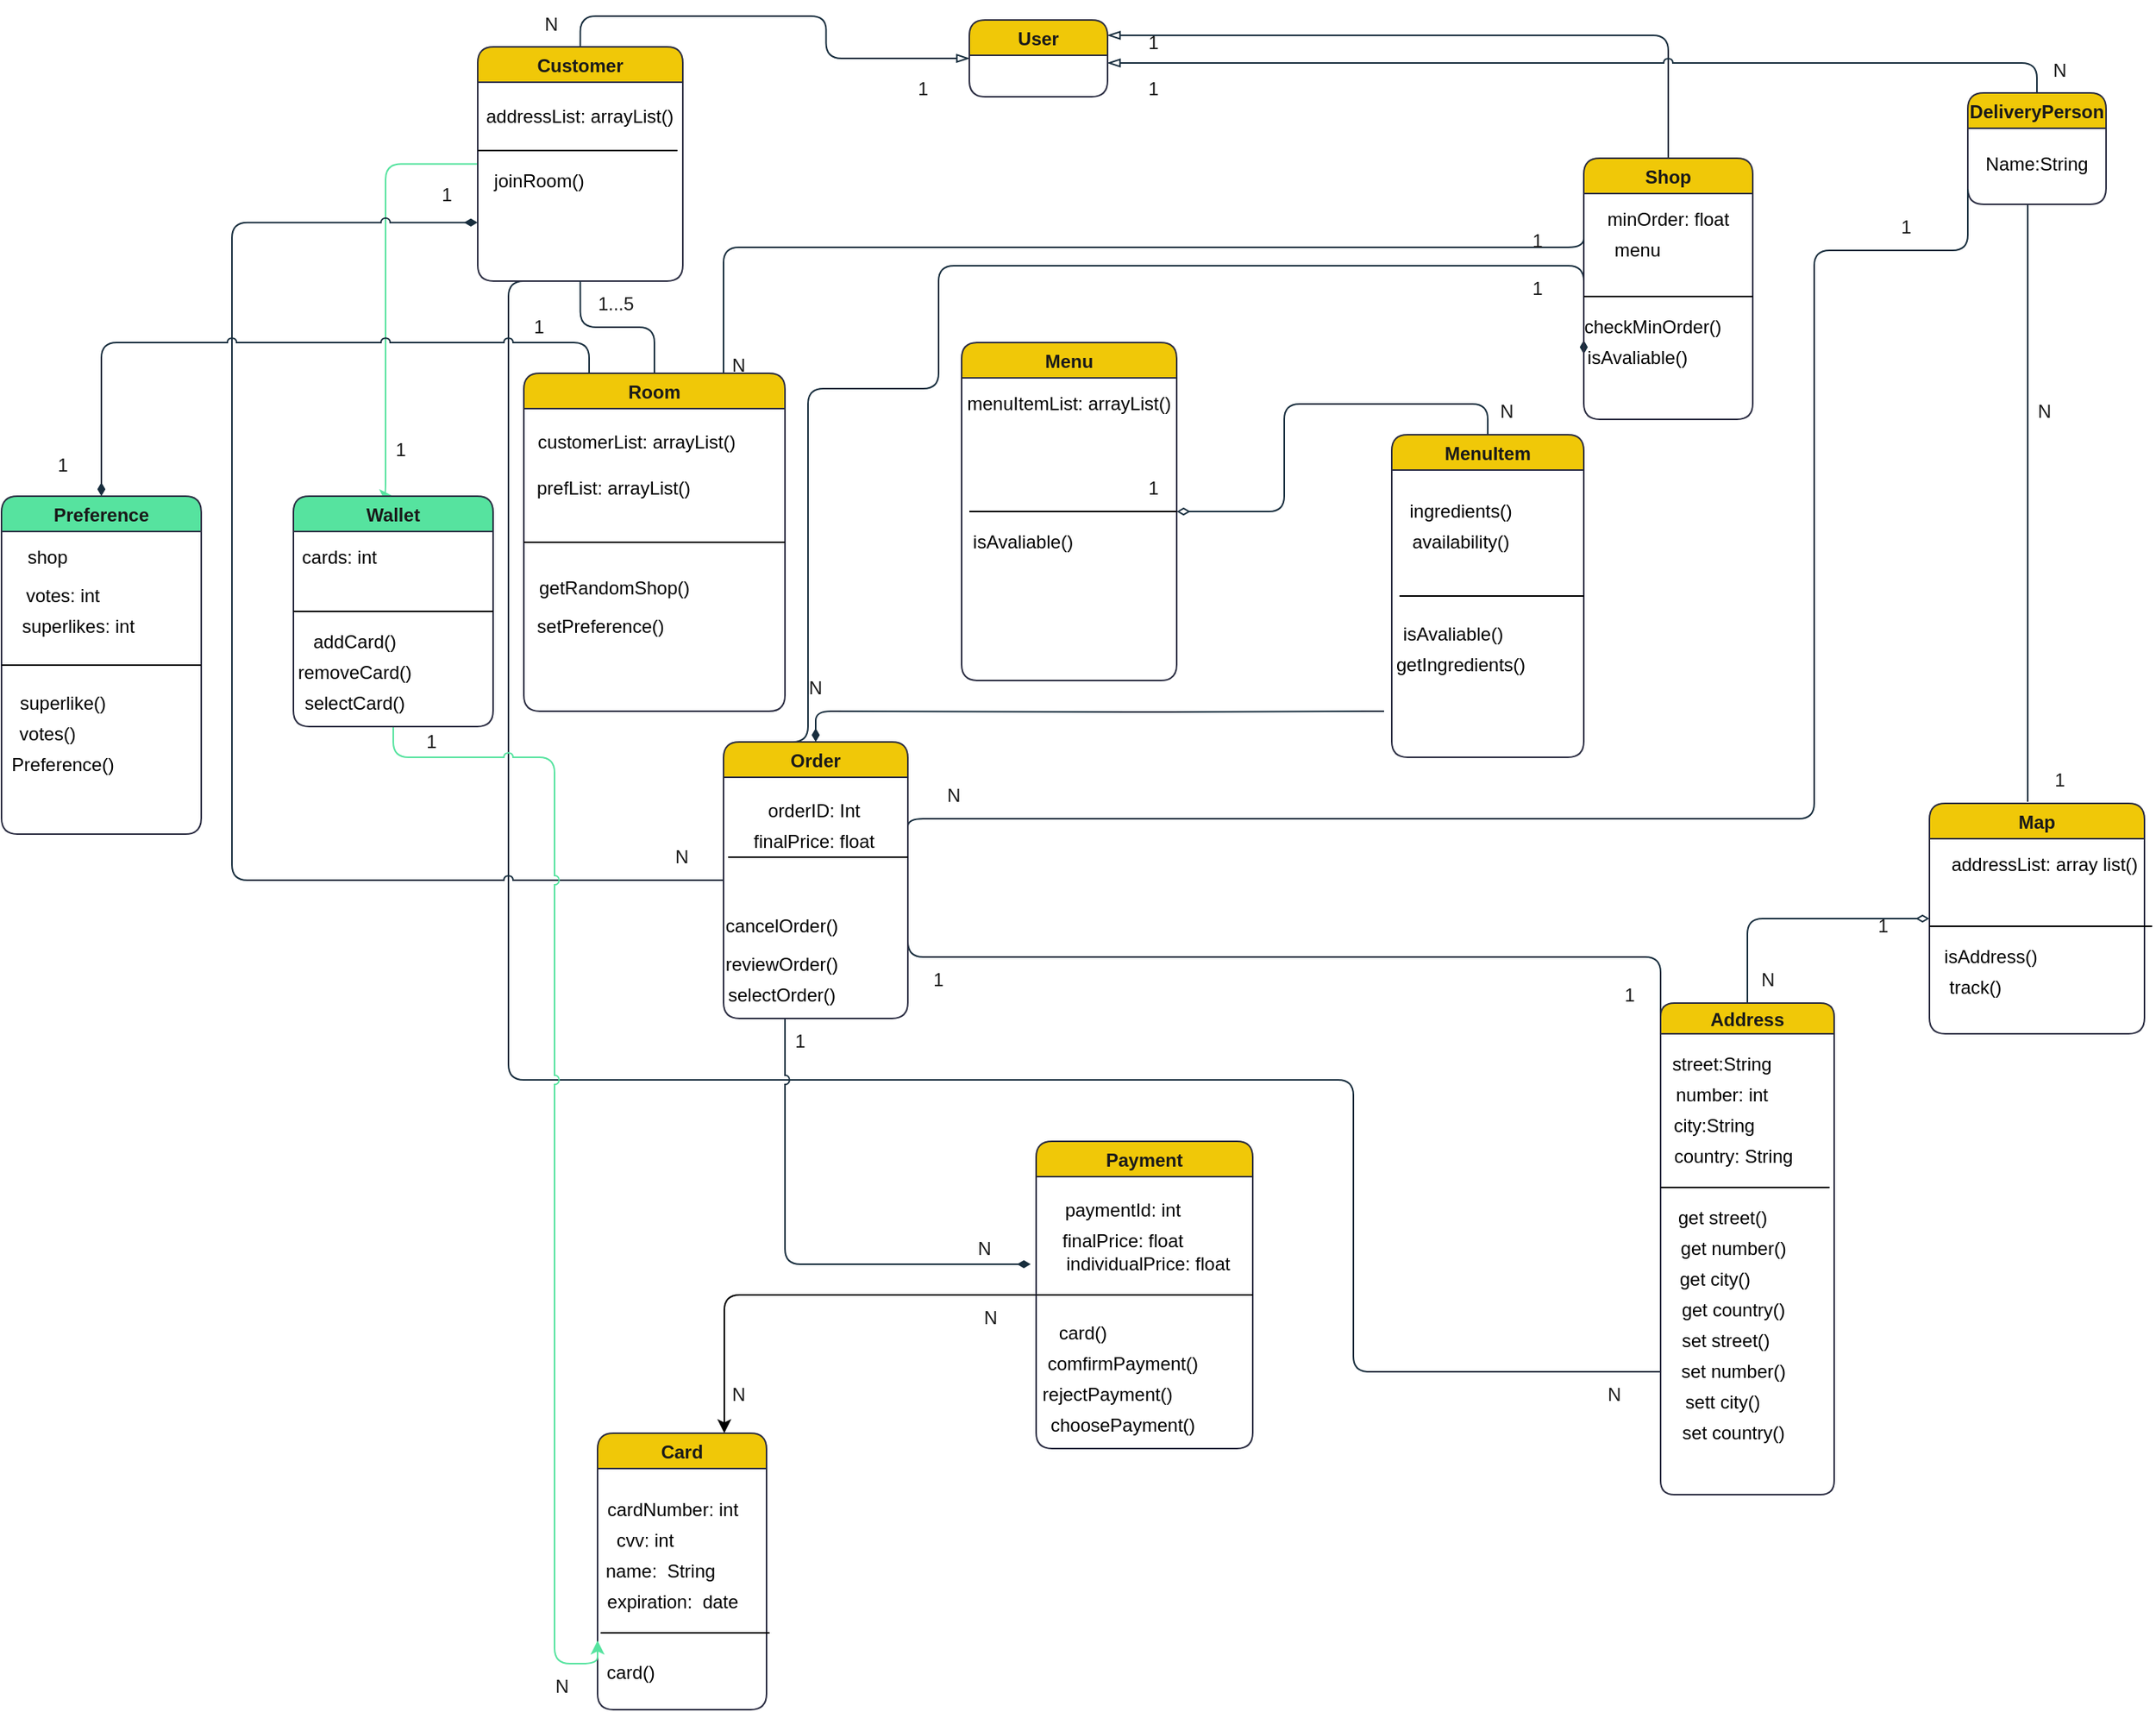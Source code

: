 <mxfile version="19.0.3" type="device"><diagram id="C5RBs43oDa-KdzZeNtuy" name="Page-1"><mxGraphModel dx="1191" dy="1380" grid="1" gridSize="10" guides="1" tooltips="1" connect="1" arrows="1" fold="1" page="1" pageScale="1" pageWidth="827" pageHeight="1169" background="#FFFFFF" math="0" shadow="0"><root><mxCell id="WIyWlLk6GJQsqaUBKTNV-0"/><mxCell id="WIyWlLk6GJQsqaUBKTNV-1" parent="WIyWlLk6GJQsqaUBKTNV-0"/><mxCell id="latmgmY7Nr6nbQ9gTKRY-16" style="edgeStyle=orthogonalEdgeStyle;orthogonalLoop=1;jettySize=auto;html=1;entryX=0.5;entryY=0;entryDx=0;entryDy=0;endArrow=none;endFill=0;startArrow=blockThin;startFill=0;rounded=1;labelBackgroundColor=#EEEEEE;strokeColor=#182E3E;fontColor=#1A1A1A;" parent="WIyWlLk6GJQsqaUBKTNV-1" source="latmgmY7Nr6nbQ9gTKRY-2" target="latmgmY7Nr6nbQ9gTKRY-3" edge="1"><mxGeometry relative="1" as="geometry"/></mxCell><mxCell id="latmgmY7Nr6nbQ9gTKRY-17" style="edgeStyle=orthogonalEdgeStyle;orthogonalLoop=1;jettySize=auto;html=1;entryX=0.5;entryY=0;entryDx=0;entryDy=0;endArrow=none;endFill=0;startArrow=blockThin;startFill=0;rounded=1;labelBackgroundColor=#EEEEEE;strokeColor=#182E3E;fontColor=#1A1A1A;" parent="WIyWlLk6GJQsqaUBKTNV-1" source="latmgmY7Nr6nbQ9gTKRY-2" target="latmgmY7Nr6nbQ9gTKRY-4" edge="1"><mxGeometry relative="1" as="geometry"><Array as="points"><mxPoint x="845" y="20"/></Array></mxGeometry></mxCell><mxCell id="latmgmY7Nr6nbQ9gTKRY-18" style="edgeStyle=orthogonalEdgeStyle;orthogonalLoop=1;jettySize=auto;html=1;entryX=0.5;entryY=0;entryDx=0;entryDy=0;startArrow=blockThin;startFill=0;endArrow=none;endFill=0;rounded=1;labelBackgroundColor=#EEEEEE;strokeColor=#182E3E;fontColor=#1A1A1A;jumpStyle=arc;" parent="WIyWlLk6GJQsqaUBKTNV-1" source="latmgmY7Nr6nbQ9gTKRY-2" target="latmgmY7Nr6nbQ9gTKRY-5" edge="1"><mxGeometry relative="1" as="geometry"><Array as="points"><mxPoint x="1085" y="38"/></Array></mxGeometry></mxCell><mxCell id="latmgmY7Nr6nbQ9gTKRY-2" value="User" style="swimlane;rounded=1;fillColor=#F0C808;strokeColor=#2B2D42;fontColor=#1A1A1A;" parent="WIyWlLk6GJQsqaUBKTNV-1" vertex="1"><mxGeometry x="390" y="10" width="90" height="50" as="geometry"/></mxCell><mxCell id="latmgmY7Nr6nbQ9gTKRY-45" style="edgeStyle=orthogonalEdgeStyle;orthogonalLoop=1;jettySize=auto;html=1;entryX=0;entryY=0.75;entryDx=0;entryDy=0;startArrow=none;startFill=0;endArrow=none;endFill=0;elbow=vertical;rounded=1;labelBackgroundColor=#EEEEEE;strokeColor=#182E3E;fontColor=#1A1A1A;" parent="WIyWlLk6GJQsqaUBKTNV-1" target="latmgmY7Nr6nbQ9gTKRY-13" edge="1"><mxGeometry relative="1" as="geometry"><Array as="points"><mxPoint x="90" y="180"/><mxPoint x="90" y="700"/><mxPoint x="640" y="700"/><mxPoint x="640" y="890"/></Array><mxPoint x="110" y="180" as="sourcePoint"/></mxGeometry></mxCell><mxCell id="Bmheo_NzVIlXGP0HRXlo-3" style="edgeStyle=orthogonalEdgeStyle;rounded=1;orthogonalLoop=1;jettySize=auto;html=1;entryX=0.5;entryY=0;entryDx=0;entryDy=0;strokeColor=#56E39F;jumpStyle=arc;" parent="WIyWlLk6GJQsqaUBKTNV-1" source="latmgmY7Nr6nbQ9gTKRY-3" target="Bmheo_NzVIlXGP0HRXlo-2" edge="1"><mxGeometry relative="1" as="geometry"><Array as="points"><mxPoint x="10" y="104"/><mxPoint x="10" y="320"/></Array></mxGeometry></mxCell><mxCell id="latmgmY7Nr6nbQ9gTKRY-3" value="Customer" style="swimlane;startSize=23;rounded=1;fillColor=#F0C808;strokeColor=#2B2D42;fontColor=#1A1A1A;" parent="WIyWlLk6GJQsqaUBKTNV-1" vertex="1"><mxGeometry x="70" y="27.5" width="133.5" height="152.5" as="geometry"/></mxCell><mxCell id="lpXa4CEymnsqOHcfvNIc-89" value="addressList: arrayList()" style="text;html=1;strokeColor=none;fillColor=none;align=center;verticalAlign=middle;whiteSpace=wrap;rounded=0;" parent="latmgmY7Nr6nbQ9gTKRY-3" vertex="1"><mxGeometry x="-11.75" y="30" width="157" height="30" as="geometry"/></mxCell><mxCell id="lpXa4CEymnsqOHcfvNIc-90" value="" style="endArrow=none;html=1;rounded=0;" parent="latmgmY7Nr6nbQ9gTKRY-3" edge="1"><mxGeometry width="50" height="50" relative="1" as="geometry"><mxPoint y="67.5" as="sourcePoint"/><mxPoint x="130" y="67.5" as="targetPoint"/></mxGeometry></mxCell><mxCell id="lpXa4CEymnsqOHcfvNIc-91" value="joinRoom()" style="text;html=1;strokeColor=none;fillColor=none;align=center;verticalAlign=middle;whiteSpace=wrap;rounded=0;" parent="latmgmY7Nr6nbQ9gTKRY-3" vertex="1"><mxGeometry x="10" y="72.5" width="60" height="30" as="geometry"/></mxCell><mxCell id="latmgmY7Nr6nbQ9gTKRY-41" style="edgeStyle=orthogonalEdgeStyle;orthogonalLoop=1;jettySize=auto;html=1;exitX=0;exitY=0.75;exitDx=0;exitDy=0;entryX=0.25;entryY=0;entryDx=0;entryDy=0;startArrow=diamondThin;startFill=1;endArrow=none;endFill=0;elbow=vertical;rounded=1;labelBackgroundColor=#EEEEEE;strokeColor=#182E3E;fontColor=#1A1A1A;" parent="WIyWlLk6GJQsqaUBKTNV-1" source="latmgmY7Nr6nbQ9gTKRY-4" target="latmgmY7Nr6nbQ9gTKRY-7" edge="1"><mxGeometry relative="1" as="geometry"><Array as="points"><mxPoint x="370" y="170"/><mxPoint x="370" y="250"/><mxPoint x="285" y="250"/></Array></mxGeometry></mxCell><mxCell id="latmgmY7Nr6nbQ9gTKRY-4" value="Shop" style="swimlane;rounded=1;fillColor=#F0C808;strokeColor=#2B2D42;fontColor=#1A1A1A;" parent="WIyWlLk6GJQsqaUBKTNV-1" vertex="1"><mxGeometry x="790" y="100" width="110" height="170" as="geometry"/></mxCell><mxCell id="lpXa4CEymnsqOHcfvNIc-57" value="minOrder: float" style="text;html=1;strokeColor=none;fillColor=none;align=center;verticalAlign=middle;whiteSpace=wrap;rounded=0;" parent="latmgmY7Nr6nbQ9gTKRY-4" vertex="1"><mxGeometry x="10" y="30" width="90" height="20" as="geometry"/></mxCell><mxCell id="lpXa4CEymnsqOHcfvNIc-58" value="menu" style="text;html=1;strokeColor=none;fillColor=none;align=center;verticalAlign=middle;whiteSpace=wrap;rounded=0;" parent="latmgmY7Nr6nbQ9gTKRY-4" vertex="1"><mxGeometry x="-10" y="50" width="90" height="20" as="geometry"/></mxCell><mxCell id="lpXa4CEymnsqOHcfvNIc-61" value="checkMinOrder()" style="text;html=1;strokeColor=none;fillColor=none;align=center;verticalAlign=middle;whiteSpace=wrap;rounded=0;" parent="latmgmY7Nr6nbQ9gTKRY-4" vertex="1"><mxGeometry y="100" width="90" height="20" as="geometry"/></mxCell><mxCell id="lpXa4CEymnsqOHcfvNIc-62" value="isAvaliable()" style="text;html=1;strokeColor=none;fillColor=none;align=center;verticalAlign=middle;whiteSpace=wrap;rounded=0;" parent="latmgmY7Nr6nbQ9gTKRY-4" vertex="1"><mxGeometry x="-10" y="120" width="90" height="20" as="geometry"/></mxCell><mxCell id="latmgmY7Nr6nbQ9gTKRY-49" style="edgeStyle=orthogonalEdgeStyle;orthogonalLoop=1;jettySize=auto;html=1;entryX=0.15;entryY=0.967;entryDx=0;entryDy=0;startArrow=none;startFill=0;endArrow=none;endFill=0;elbow=vertical;rounded=0;labelBackgroundColor=#EEEEEE;strokeColor=#182E3E;fontColor=#1A1A1A;entryPerimeter=0;" parent="WIyWlLk6GJQsqaUBKTNV-1" target="lpXa4CEymnsqOHcfvNIc-49" edge="1"><mxGeometry relative="1" as="geometry"><Array as="points"><mxPoint x="1079" y="250"/></Array><mxPoint x="1079" y="130" as="sourcePoint"/></mxGeometry></mxCell><mxCell id="latmgmY7Nr6nbQ9gTKRY-5" value="DeliveryPerson" style="swimlane;startSize=23;rounded=1;fillColor=#F0C808;strokeColor=#2B2D42;fontColor=#1A1A1A;" parent="WIyWlLk6GJQsqaUBKTNV-1" vertex="1"><mxGeometry x="1040" y="57.5" width="90" height="72.5" as="geometry"/></mxCell><mxCell id="lpXa4CEymnsqOHcfvNIc-111" value="Name:String" style="text;html=1;strokeColor=none;fillColor=none;align=center;verticalAlign=middle;whiteSpace=wrap;rounded=0;" parent="latmgmY7Nr6nbQ9gTKRY-5" vertex="1"><mxGeometry x="15" y="31.5" width="60" height="30" as="geometry"/></mxCell><mxCell id="latmgmY7Nr6nbQ9gTKRY-35" style="edgeStyle=orthogonalEdgeStyle;orthogonalLoop=1;jettySize=auto;html=1;entryX=0.5;entryY=1;entryDx=0;entryDy=0;startArrow=none;startFill=0;endArrow=none;endFill=0;rounded=1;labelBackgroundColor=#EEEEEE;strokeColor=#182E3E;fontColor=#1A1A1A;" parent="WIyWlLk6GJQsqaUBKTNV-1" source="latmgmY7Nr6nbQ9gTKRY-6" target="latmgmY7Nr6nbQ9gTKRY-3" edge="1"><mxGeometry relative="1" as="geometry"/></mxCell><mxCell id="latmgmY7Nr6nbQ9gTKRY-39" style="edgeStyle=orthogonalEdgeStyle;orthogonalLoop=1;jettySize=auto;html=1;entryX=1;entryY=0.25;entryDx=0;entryDy=0;startArrow=none;startFill=0;endArrow=none;endFill=0;rounded=1;labelBackgroundColor=#EEEEEE;strokeColor=#182E3E;fontColor=#1A1A1A;exitX=0.25;exitY=1;exitDx=0;exitDy=0;" parent="WIyWlLk6GJQsqaUBKTNV-1" target="lpXa4CEymnsqOHcfvNIc-31" edge="1"><mxGeometry relative="1" as="geometry"><Array as="points"><mxPoint x="230" y="250"/><mxPoint x="230" y="158"/></Array><mxPoint x="225" y="250" as="sourcePoint"/></mxGeometry></mxCell><mxCell id="latmgmY7Nr6nbQ9gTKRY-6" value="Room" style="swimlane;rounded=1;fillColor=#F0C808;strokeColor=#2B2D42;fontColor=#1A1A1A;" parent="WIyWlLk6GJQsqaUBKTNV-1" vertex="1"><mxGeometry x="100" y="240" width="170" height="220" as="geometry"/></mxCell><mxCell id="lpXa4CEymnsqOHcfvNIc-84" value="customerList: arrayList()" style="text;html=1;strokeColor=none;fillColor=none;align=center;verticalAlign=middle;whiteSpace=wrap;rounded=0;" parent="latmgmY7Nr6nbQ9gTKRY-6" vertex="1"><mxGeometry x="-5" y="30" width="157" height="30" as="geometry"/></mxCell><mxCell id="lpXa4CEymnsqOHcfvNIc-85" value="prefList: arrayList()" style="text;html=1;strokeColor=none;fillColor=none;align=center;verticalAlign=middle;whiteSpace=wrap;rounded=0;" parent="latmgmY7Nr6nbQ9gTKRY-6" vertex="1"><mxGeometry x="-20" y="60" width="157" height="30" as="geometry"/></mxCell><mxCell id="lpXa4CEymnsqOHcfvNIc-87" value="getRandomShop()" style="text;html=1;strokeColor=none;fillColor=none;align=center;verticalAlign=middle;whiteSpace=wrap;rounded=0;" parent="latmgmY7Nr6nbQ9gTKRY-6" vertex="1"><mxGeometry x="28.5" y="125" width="60" height="30" as="geometry"/></mxCell><mxCell id="lpXa4CEymnsqOHcfvNIc-88" value="setPreference()" style="text;html=1;strokeColor=none;fillColor=none;align=center;verticalAlign=middle;whiteSpace=wrap;rounded=0;" parent="latmgmY7Nr6nbQ9gTKRY-6" vertex="1"><mxGeometry x="20" y="150" width="60" height="30" as="geometry"/></mxCell><mxCell id="latmgmY7Nr6nbQ9gTKRY-31" style="edgeStyle=orthogonalEdgeStyle;orthogonalLoop=1;jettySize=auto;html=1;startArrow=none;startFill=0;endArrow=diamondThin;endFill=1;rounded=1;labelBackgroundColor=#EEEEEE;strokeColor=#182E3E;fontColor=#1A1A1A;jumpStyle=arc;" parent="WIyWlLk6GJQsqaUBKTNV-1" source="latmgmY7Nr6nbQ9gTKRY-7" edge="1"><mxGeometry relative="1" as="geometry"><Array as="points"><mxPoint x="270" y="480"/></Array><mxPoint x="430" y="820" as="targetPoint"/></mxGeometry></mxCell><mxCell id="latmgmY7Nr6nbQ9gTKRY-42" style="edgeStyle=orthogonalEdgeStyle;orthogonalLoop=1;jettySize=auto;html=1;entryX=0;entryY=0.75;entryDx=0;entryDy=0;startArrow=none;startFill=0;endArrow=diamondThin;endFill=1;rounded=1;labelBackgroundColor=#EEEEEE;strokeColor=#182E3E;fontColor=#1A1A1A;jumpStyle=arc;" parent="WIyWlLk6GJQsqaUBKTNV-1" source="latmgmY7Nr6nbQ9gTKRY-7" target="latmgmY7Nr6nbQ9gTKRY-3" edge="1"><mxGeometry relative="1" as="geometry"><Array as="points"><mxPoint x="-90" y="570"/><mxPoint x="-90" y="142"/></Array></mxGeometry></mxCell><mxCell id="latmgmY7Nr6nbQ9gTKRY-43" style="edgeStyle=orthogonalEdgeStyle;orthogonalLoop=1;jettySize=auto;html=1;startArrow=none;startFill=0;endArrow=none;endFill=0;elbow=vertical;rounded=1;labelBackgroundColor=#EEEEEE;strokeColor=#182E3E;fontColor=#1A1A1A;" parent="WIyWlLk6GJQsqaUBKTNV-1" edge="1"><mxGeometry relative="1" as="geometry"><Array as="points"><mxPoint x="350" y="530"/><mxPoint x="940" y="530"/><mxPoint x="940" y="160"/><mxPoint x="1040" y="160"/></Array><mxPoint x="350" y="540" as="sourcePoint"/><mxPoint x="1040" y="120" as="targetPoint"/></mxGeometry></mxCell><mxCell id="latmgmY7Nr6nbQ9gTKRY-47" style="edgeStyle=orthogonalEdgeStyle;orthogonalLoop=1;jettySize=auto;html=1;entryX=0;entryY=0.25;entryDx=0;entryDy=0;startArrow=none;startFill=0;endArrow=none;endFill=0;elbow=vertical;rounded=1;labelBackgroundColor=#EEEEEE;strokeColor=#182E3E;fontColor=#1A1A1A;" parent="WIyWlLk6GJQsqaUBKTNV-1" target="latmgmY7Nr6nbQ9gTKRY-13" edge="1"><mxGeometry relative="1" as="geometry"><mxPoint x="350" y="550" as="sourcePoint"/><Array as="points"><mxPoint x="390" y="620"/><mxPoint x="647" y="620"/></Array></mxGeometry></mxCell><mxCell id="latmgmY7Nr6nbQ9gTKRY-7" value="Order" style="swimlane;rounded=1;fillColor=#F0C808;strokeColor=#2B2D42;fontColor=#1A1A1A;" parent="WIyWlLk6GJQsqaUBKTNV-1" vertex="1"><mxGeometry x="230" y="480" width="120" height="180" as="geometry"/></mxCell><mxCell id="lpXa4CEymnsqOHcfvNIc-112" value="cancelOrder()" style="text;html=1;strokeColor=none;fillColor=none;align=center;verticalAlign=middle;whiteSpace=wrap;rounded=0;" parent="latmgmY7Nr6nbQ9gTKRY-7" vertex="1"><mxGeometry x="8" y="105" width="60" height="30" as="geometry"/></mxCell><mxCell id="lpXa4CEymnsqOHcfvNIc-113" value="reviewOrder()" style="text;html=1;strokeColor=none;fillColor=none;align=center;verticalAlign=middle;whiteSpace=wrap;rounded=0;" parent="latmgmY7Nr6nbQ9gTKRY-7" vertex="1"><mxGeometry x="8" y="130" width="60" height="30" as="geometry"/></mxCell><mxCell id="lpXa4CEymnsqOHcfvNIc-114" value="selectOrder()" style="text;html=1;strokeColor=none;fillColor=none;align=center;verticalAlign=middle;whiteSpace=wrap;rounded=0;" parent="latmgmY7Nr6nbQ9gTKRY-7" vertex="1"><mxGeometry x="8" y="150" width="60" height="30" as="geometry"/></mxCell><mxCell id="lpXa4CEymnsqOHcfvNIc-115" value="orderID: Int" style="text;html=1;strokeColor=none;fillColor=none;align=center;verticalAlign=middle;whiteSpace=wrap;rounded=0;" parent="latmgmY7Nr6nbQ9gTKRY-7" vertex="1"><mxGeometry x="18" y="30" width="82" height="30" as="geometry"/></mxCell><mxCell id="lpXa4CEymnsqOHcfvNIc-125" value="finalPrice: float" style="text;html=1;strokeColor=none;fillColor=none;align=center;verticalAlign=middle;whiteSpace=wrap;rounded=0;" parent="latmgmY7Nr6nbQ9gTKRY-7" vertex="1"><mxGeometry x="18" y="50" width="82" height="30" as="geometry"/></mxCell><mxCell id="Bmheo_NzVIlXGP0HRXlo-0" style="edgeStyle=orthogonalEdgeStyle;rounded=1;orthogonalLoop=1;jettySize=auto;html=1;entryX=0.75;entryY=0;entryDx=0;entryDy=0;" parent="WIyWlLk6GJQsqaUBKTNV-1" source="latmgmY7Nr6nbQ9gTKRY-8" target="latmgmY7Nr6nbQ9gTKRY-10" edge="1"><mxGeometry relative="1" as="geometry"><mxPoint x="260" y="750" as="targetPoint"/></mxGeometry></mxCell><mxCell id="latmgmY7Nr6nbQ9gTKRY-8" value="Payment" style="swimlane;startSize=23;rounded=1;fillColor=#F0C808;strokeColor=#2B2D42;fontColor=#1A1A1A;" parent="WIyWlLk6GJQsqaUBKTNV-1" vertex="1"><mxGeometry x="433.5" y="740" width="141" height="200" as="geometry"/></mxCell><mxCell id="lpXa4CEymnsqOHcfvNIc-117" value="card()&lt;br&gt;" style="text;html=1;strokeColor=none;fillColor=none;align=center;verticalAlign=middle;whiteSpace=wrap;rounded=0;" parent="latmgmY7Nr6nbQ9gTKRY-8" vertex="1"><mxGeometry y="110" width="60" height="30" as="geometry"/></mxCell><mxCell id="lpXa4CEymnsqOHcfvNIc-118" value="comfirmPayment()" style="text;html=1;strokeColor=none;fillColor=none;align=center;verticalAlign=middle;whiteSpace=wrap;rounded=0;" parent="latmgmY7Nr6nbQ9gTKRY-8" vertex="1"><mxGeometry x="26.5" y="130" width="60" height="30" as="geometry"/></mxCell><mxCell id="lpXa4CEymnsqOHcfvNIc-119" value="rejectPayment()" style="text;html=1;strokeColor=none;fillColor=none;align=center;verticalAlign=middle;whiteSpace=wrap;rounded=0;" parent="latmgmY7Nr6nbQ9gTKRY-8" vertex="1"><mxGeometry x="16.5" y="150" width="60" height="30" as="geometry"/></mxCell><mxCell id="lpXa4CEymnsqOHcfvNIc-121" value="choosePayment()" style="text;html=1;strokeColor=none;fillColor=none;align=center;verticalAlign=middle;whiteSpace=wrap;rounded=0;" parent="latmgmY7Nr6nbQ9gTKRY-8" vertex="1"><mxGeometry x="26.5" y="170" width="60" height="30" as="geometry"/></mxCell><mxCell id="lpXa4CEymnsqOHcfvNIc-123" value="paymentId: int" style="text;html=1;strokeColor=none;fillColor=none;align=center;verticalAlign=middle;whiteSpace=wrap;rounded=0;" parent="latmgmY7Nr6nbQ9gTKRY-8" vertex="1"><mxGeometry x="15.5" y="30" width="82" height="30" as="geometry"/></mxCell><mxCell id="lpXa4CEymnsqOHcfvNIc-122" value="finalPrice: float" style="text;html=1;strokeColor=none;fillColor=none;align=center;verticalAlign=middle;whiteSpace=wrap;rounded=0;" parent="latmgmY7Nr6nbQ9gTKRY-8" vertex="1"><mxGeometry x="15.5" y="50" width="82" height="30" as="geometry"/></mxCell><mxCell id="lpXa4CEymnsqOHcfvNIc-124" value="individualPrice: float" style="text;html=1;strokeColor=none;fillColor=none;align=center;verticalAlign=middle;whiteSpace=wrap;rounded=0;" parent="latmgmY7Nr6nbQ9gTKRY-8" vertex="1"><mxGeometry x="15.5" y="70" width="114.5" height="20" as="geometry"/></mxCell><mxCell id="latmgmY7Nr6nbQ9gTKRY-10" value="Card" style="swimlane;rounded=1;fillColor=#F0C808;strokeColor=#2B2D42;fontColor=#1A1A1A;startSize=23;" parent="WIyWlLk6GJQsqaUBKTNV-1" vertex="1"><mxGeometry x="148" y="930" width="110" height="180" as="geometry"/></mxCell><mxCell id="lpXa4CEymnsqOHcfvNIc-73" value="cardNumber: int" style="text;html=1;strokeColor=none;fillColor=none;align=center;verticalAlign=middle;whiteSpace=wrap;rounded=0;" parent="latmgmY7Nr6nbQ9gTKRY-10" vertex="1"><mxGeometry y="40" width="98" height="20" as="geometry"/></mxCell><mxCell id="lpXa4CEymnsqOHcfvNIc-74" value="cvv: int" style="text;html=1;strokeColor=none;fillColor=none;align=center;verticalAlign=middle;whiteSpace=wrap;rounded=0;" parent="latmgmY7Nr6nbQ9gTKRY-10" vertex="1"><mxGeometry x="-18" y="60" width="98" height="20" as="geometry"/></mxCell><mxCell id="lpXa4CEymnsqOHcfvNIc-75" value="name:&amp;nbsp; String" style="text;html=1;strokeColor=none;fillColor=none;align=center;verticalAlign=middle;whiteSpace=wrap;rounded=0;" parent="latmgmY7Nr6nbQ9gTKRY-10" vertex="1"><mxGeometry x="-8" y="80" width="98" height="20" as="geometry"/></mxCell><mxCell id="lpXa4CEymnsqOHcfvNIc-76" value="expiration:&amp;nbsp; date" style="text;html=1;strokeColor=none;fillColor=none;align=center;verticalAlign=middle;whiteSpace=wrap;rounded=0;" parent="latmgmY7Nr6nbQ9gTKRY-10" vertex="1"><mxGeometry y="100" width="98" height="20" as="geometry"/></mxCell><mxCell id="lpXa4CEymnsqOHcfvNIc-79" value="card()" style="text;strokeColor=none;fillColor=none;align=left;verticalAlign=middle;spacingLeft=4;spacingRight=4;overflow=hidden;points=[[0,0.5],[1,0.5]];portConstraint=eastwest;rotatable=0;" parent="latmgmY7Nr6nbQ9gTKRY-10" vertex="1"><mxGeometry y="140" width="80" height="30" as="geometry"/></mxCell><mxCell id="latmgmY7Nr6nbQ9gTKRY-44" style="edgeStyle=orthogonalEdgeStyle;orthogonalLoop=1;jettySize=auto;html=1;entryX=0.5;entryY=0;entryDx=0;entryDy=0;startArrow=diamondThin;startFill=0;endArrow=none;endFill=0;elbow=vertical;rounded=1;labelBackgroundColor=#EEEEEE;strokeColor=#182E3E;fontColor=#1A1A1A;" parent="WIyWlLk6GJQsqaUBKTNV-1" source="latmgmY7Nr6nbQ9gTKRY-12" target="latmgmY7Nr6nbQ9gTKRY-13" edge="1"><mxGeometry relative="1" as="geometry"/></mxCell><mxCell id="latmgmY7Nr6nbQ9gTKRY-12" value="Map" style="swimlane;rounded=1;fillColor=#F0C808;strokeColor=#2B2D42;fontColor=#1A1A1A;" parent="WIyWlLk6GJQsqaUBKTNV-1" vertex="1"><mxGeometry x="1015" y="520" width="140" height="150" as="geometry"/></mxCell><mxCell id="lpXa4CEymnsqOHcfvNIc-19" value="addressList: array list()" style="text;html=1;strokeColor=none;fillColor=none;align=center;verticalAlign=middle;whiteSpace=wrap;rounded=0;" parent="latmgmY7Nr6nbQ9gTKRY-12" vertex="1"><mxGeometry x="10" y="30" width="130" height="20" as="geometry"/></mxCell><mxCell id="lpXa4CEymnsqOHcfvNIc-94" value="isAddress()" style="text;html=1;strokeColor=none;fillColor=none;align=center;verticalAlign=middle;whiteSpace=wrap;rounded=0;" parent="latmgmY7Nr6nbQ9gTKRY-12" vertex="1"><mxGeometry x="-25" y="90" width="130" height="20" as="geometry"/></mxCell><mxCell id="lpXa4CEymnsqOHcfvNIc-95" value="track()" style="text;html=1;strokeColor=none;fillColor=none;align=center;verticalAlign=middle;whiteSpace=wrap;rounded=0;" parent="latmgmY7Nr6nbQ9gTKRY-12" vertex="1"><mxGeometry x="-35" y="110" width="130" height="20" as="geometry"/></mxCell><mxCell id="lpXa4CEymnsqOHcfvNIc-48" value="1" style="text;html=1;strokeColor=none;fillColor=none;align=center;verticalAlign=middle;whiteSpace=wrap;rounded=0;fontColor=#1A1A1A;" parent="latmgmY7Nr6nbQ9gTKRY-12" vertex="1"><mxGeometry x="-60" y="65" width="60" height="30" as="geometry"/></mxCell><mxCell id="latmgmY7Nr6nbQ9gTKRY-13" value="Address" style="swimlane;rounded=1;startSize=20;fillColor=#F0C808;strokeColor=#2B2D42;fontColor=#1A1A1A;" parent="WIyWlLk6GJQsqaUBKTNV-1" vertex="1"><mxGeometry x="840" y="650" width="113" height="320" as="geometry"/></mxCell><mxCell id="lpXa4CEymnsqOHcfvNIc-4" value="street:String" style="text;html=1;strokeColor=none;fillColor=none;align=center;verticalAlign=middle;whiteSpace=wrap;rounded=0;" parent="latmgmY7Nr6nbQ9gTKRY-13" vertex="1"><mxGeometry x="10" y="30" width="60" height="20" as="geometry"/></mxCell><mxCell id="lpXa4CEymnsqOHcfvNIc-5" value="number: int" style="text;html=1;strokeColor=none;fillColor=none;align=center;verticalAlign=middle;whiteSpace=wrap;rounded=0;" parent="latmgmY7Nr6nbQ9gTKRY-13" vertex="1"><mxGeometry x="5" y="50" width="70" height="20" as="geometry"/></mxCell><mxCell id="lpXa4CEymnsqOHcfvNIc-7" value="city:String" style="text;html=1;strokeColor=none;fillColor=none;align=center;verticalAlign=middle;whiteSpace=wrap;rounded=0;" parent="latmgmY7Nr6nbQ9gTKRY-13" vertex="1"><mxGeometry y="70" width="70" height="20" as="geometry"/></mxCell><mxCell id="lpXa4CEymnsqOHcfvNIc-8" value="country: String" style="text;html=1;strokeColor=none;fillColor=none;align=center;verticalAlign=middle;whiteSpace=wrap;rounded=0;" parent="latmgmY7Nr6nbQ9gTKRY-13" vertex="1"><mxGeometry x="5" y="90" width="85" height="20" as="geometry"/></mxCell><mxCell id="lpXa4CEymnsqOHcfvNIc-9" value="get street()" style="text;html=1;strokeColor=none;fillColor=none;align=center;verticalAlign=middle;whiteSpace=wrap;rounded=0;" parent="latmgmY7Nr6nbQ9gTKRY-13" vertex="1"><mxGeometry x="-7.5" y="130" width="95" height="20" as="geometry"/></mxCell><mxCell id="lpXa4CEymnsqOHcfvNIc-10" value="get number()" style="text;html=1;strokeColor=none;fillColor=none;align=center;verticalAlign=middle;whiteSpace=wrap;rounded=0;" parent="latmgmY7Nr6nbQ9gTKRY-13" vertex="1"><mxGeometry y="150" width="95" height="20" as="geometry"/></mxCell><mxCell id="lpXa4CEymnsqOHcfvNIc-13" value="get city()" style="text;html=1;strokeColor=none;fillColor=none;align=center;verticalAlign=middle;whiteSpace=wrap;rounded=0;" parent="latmgmY7Nr6nbQ9gTKRY-13" vertex="1"><mxGeometry x="-12.5" y="170" width="95" height="20" as="geometry"/></mxCell><mxCell id="lpXa4CEymnsqOHcfvNIc-14" value="get country()" style="text;html=1;strokeColor=none;fillColor=none;align=center;verticalAlign=middle;whiteSpace=wrap;rounded=0;" parent="latmgmY7Nr6nbQ9gTKRY-13" vertex="1"><mxGeometry y="190" width="95" height="20" as="geometry"/></mxCell><mxCell id="lpXa4CEymnsqOHcfvNIc-15" value="set street()" style="text;html=1;strokeColor=none;fillColor=none;align=center;verticalAlign=middle;whiteSpace=wrap;rounded=0;" parent="latmgmY7Nr6nbQ9gTKRY-13" vertex="1"><mxGeometry x="-5" y="210" width="95" height="20" as="geometry"/></mxCell><mxCell id="lpXa4CEymnsqOHcfvNIc-16" value="set number()" style="text;html=1;strokeColor=none;fillColor=none;align=center;verticalAlign=middle;whiteSpace=wrap;rounded=0;" parent="latmgmY7Nr6nbQ9gTKRY-13" vertex="1"><mxGeometry y="230" width="95" height="20" as="geometry"/></mxCell><mxCell id="lpXa4CEymnsqOHcfvNIc-17" value="sett city()" style="text;html=1;strokeColor=none;fillColor=none;align=center;verticalAlign=middle;whiteSpace=wrap;rounded=0;" parent="latmgmY7Nr6nbQ9gTKRY-13" vertex="1"><mxGeometry x="-7.5" y="250" width="95" height="20" as="geometry"/></mxCell><mxCell id="lpXa4CEymnsqOHcfvNIc-18" value="set country()" style="text;html=1;strokeColor=none;fillColor=none;align=center;verticalAlign=middle;whiteSpace=wrap;rounded=0;" parent="latmgmY7Nr6nbQ9gTKRY-13" vertex="1"><mxGeometry y="270" width="95" height="20" as="geometry"/></mxCell><mxCell id="latmgmY7Nr6nbQ9gTKRY-38" style="edgeStyle=orthogonalEdgeStyle;orthogonalLoop=1;jettySize=auto;html=1;entryX=0.5;entryY=0;entryDx=0;entryDy=0;startArrow=diamondThin;startFill=0;endArrow=none;endFill=0;rounded=1;labelBackgroundColor=#EEEEEE;strokeColor=#182E3E;fontColor=#1A1A1A;" parent="WIyWlLk6GJQsqaUBKTNV-1" source="latmgmY7Nr6nbQ9gTKRY-14" target="latmgmY7Nr6nbQ9gTKRY-15" edge="1"><mxGeometry relative="1" as="geometry"/></mxCell><mxCell id="latmgmY7Nr6nbQ9gTKRY-14" value="Menu" style="swimlane;rounded=1;fillColor=#F0C808;strokeColor=#2B2D42;fontColor=#1A1A1A;" parent="WIyWlLk6GJQsqaUBKTNV-1" vertex="1"><mxGeometry x="385" y="220" width="140" height="220" as="geometry"/></mxCell><mxCell id="lpXa4CEymnsqOHcfvNIc-59" value="menuItemList: arrayList()" style="text;html=1;strokeColor=none;fillColor=none;align=center;verticalAlign=middle;whiteSpace=wrap;rounded=0;" parent="latmgmY7Nr6nbQ9gTKRY-14" vertex="1"><mxGeometry y="30" width="140" height="20" as="geometry"/></mxCell><mxCell id="lpXa4CEymnsqOHcfvNIc-71" value="" style="endArrow=none;html=1;rounded=0;entryX=0.75;entryY=1;entryDx=0;entryDy=0;" parent="latmgmY7Nr6nbQ9gTKRY-14" target="lpXa4CEymnsqOHcfvNIc-34" edge="1"><mxGeometry width="50" height="50" relative="1" as="geometry"><mxPoint x="5" y="110" as="sourcePoint"/><mxPoint x="110" y="110" as="targetPoint"/></mxGeometry></mxCell><mxCell id="lpXa4CEymnsqOHcfvNIc-72" value="isAvaliable()" style="text;html=1;strokeColor=none;fillColor=none;align=center;verticalAlign=middle;whiteSpace=wrap;rounded=0;" parent="latmgmY7Nr6nbQ9gTKRY-14" vertex="1"><mxGeometry x="-5" y="120" width="90" height="20" as="geometry"/></mxCell><mxCell id="latmgmY7Nr6nbQ9gTKRY-40" style="edgeStyle=orthogonalEdgeStyle;orthogonalLoop=1;jettySize=auto;html=1;entryX=0.5;entryY=0;entryDx=0;entryDy=0;startArrow=none;startFill=0;endArrow=diamondThin;endFill=1;rounded=1;labelBackgroundColor=#EEEEEE;strokeColor=#182E3E;fontColor=#1A1A1A;" parent="WIyWlLk6GJQsqaUBKTNV-1" target="latmgmY7Nr6nbQ9gTKRY-7" edge="1"><mxGeometry relative="1" as="geometry"><mxPoint x="660" y="460" as="sourcePoint"/></mxGeometry></mxCell><mxCell id="latmgmY7Nr6nbQ9gTKRY-15" value="MenuItem" style="swimlane;rounded=1;fillColor=#F0C808;strokeColor=#2B2D42;fontColor=#1A1A1A;" parent="WIyWlLk6GJQsqaUBKTNV-1" vertex="1"><mxGeometry x="665" y="280" width="125" height="210" as="geometry"/></mxCell><mxCell id="lpXa4CEymnsqOHcfvNIc-63" value="isAvaliable()" style="text;html=1;strokeColor=none;fillColor=none;align=center;verticalAlign=middle;whiteSpace=wrap;rounded=0;" parent="latmgmY7Nr6nbQ9gTKRY-15" vertex="1"><mxGeometry x="-5" y="120" width="90" height="20" as="geometry"/></mxCell><mxCell id="lpXa4CEymnsqOHcfvNIc-64" value="getIngredients()" style="text;html=1;strokeColor=none;fillColor=none;align=center;verticalAlign=middle;whiteSpace=wrap;rounded=0;" parent="latmgmY7Nr6nbQ9gTKRY-15" vertex="1"><mxGeometry y="140" width="90" height="20" as="geometry"/></mxCell><mxCell id="lpXa4CEymnsqOHcfvNIc-66" value="ingredients()" style="text;html=1;strokeColor=none;fillColor=none;align=center;verticalAlign=middle;whiteSpace=wrap;rounded=0;" parent="latmgmY7Nr6nbQ9gTKRY-15" vertex="1"><mxGeometry y="40" width="90" height="20" as="geometry"/></mxCell><mxCell id="lpXa4CEymnsqOHcfvNIc-67" value="availability()" style="text;html=1;strokeColor=none;fillColor=none;align=center;verticalAlign=middle;whiteSpace=wrap;rounded=0;" parent="latmgmY7Nr6nbQ9gTKRY-15" vertex="1"><mxGeometry y="60" width="90" height="20" as="geometry"/></mxCell><mxCell id="latmgmY7Nr6nbQ9gTKRY-52" value="1...5" style="text;html=1;strokeColor=none;fillColor=none;align=center;verticalAlign=middle;whiteSpace=wrap;rounded=0;fontColor=#1A1A1A;" parent="WIyWlLk6GJQsqaUBKTNV-1" vertex="1"><mxGeometry x="130" y="180" width="60" height="30" as="geometry"/></mxCell><mxCell id="Bmheo_NzVIlXGP0HRXlo-7" style="edgeStyle=orthogonalEdgeStyle;rounded=1;orthogonalLoop=1;jettySize=auto;html=1;entryX=0;entryY=0.75;entryDx=0;entryDy=0;strokeColor=#56E39F;exitX=0.5;exitY=1;exitDx=0;exitDy=0;jumpStyle=arc;" parent="WIyWlLk6GJQsqaUBKTNV-1" source="Bmheo_NzVIlXGP0HRXlo-2" target="latmgmY7Nr6nbQ9gTKRY-10" edge="1"><mxGeometry relative="1" as="geometry"><Array as="points"><mxPoint x="15" y="490"/><mxPoint x="120" y="490"/><mxPoint x="120" y="1080"/></Array></mxGeometry></mxCell><mxCell id="Bmheo_NzVIlXGP0HRXlo-2" value="Wallet" style="swimlane;rounded=1;fillColor=#56E39F;strokeColor=#2B2D42;fontColor=#1A1A1A;startSize=23;" parent="WIyWlLk6GJQsqaUBKTNV-1" vertex="1"><mxGeometry x="-50" y="320" width="130" height="150" as="geometry"/></mxCell><mxCell id="lpXa4CEymnsqOHcfvNIc-80" value="cards: int" style="text;html=1;strokeColor=none;fillColor=none;align=center;verticalAlign=middle;whiteSpace=wrap;rounded=0;" parent="Bmheo_NzVIlXGP0HRXlo-2" vertex="1"><mxGeometry y="25" width="60" height="30" as="geometry"/></mxCell><mxCell id="lpXa4CEymnsqOHcfvNIc-82" value="addCard()" style="text;html=1;strokeColor=none;fillColor=none;align=center;verticalAlign=middle;whiteSpace=wrap;rounded=0;" parent="Bmheo_NzVIlXGP0HRXlo-2" vertex="1"><mxGeometry x="10" y="80" width="60" height="30" as="geometry"/></mxCell><mxCell id="lpXa4CEymnsqOHcfvNIc-83" value="removeCard()" style="text;html=1;strokeColor=none;fillColor=none;align=center;verticalAlign=middle;whiteSpace=wrap;rounded=0;" parent="Bmheo_NzVIlXGP0HRXlo-2" vertex="1"><mxGeometry x="10" y="100" width="60" height="30" as="geometry"/></mxCell><mxCell id="lpXa4CEymnsqOHcfvNIc-110" value="selectCard()" style="text;html=1;strokeColor=none;fillColor=none;align=center;verticalAlign=middle;whiteSpace=wrap;rounded=0;" parent="Bmheo_NzVIlXGP0HRXlo-2" vertex="1"><mxGeometry x="10" y="120" width="60" height="30" as="geometry"/></mxCell><mxCell id="Bmheo_NzVIlXGP0HRXlo-6" value="1" style="text;html=1;strokeColor=none;fillColor=none;align=center;verticalAlign=middle;whiteSpace=wrap;rounded=0;fontColor=#1A1A1A;" parent="WIyWlLk6GJQsqaUBKTNV-1" vertex="1"><mxGeometry x="-10" y="280" width="60" height="20" as="geometry"/></mxCell><mxCell id="Bmheo_NzVIlXGP0HRXlo-8" value="1" style="text;html=1;strokeColor=none;fillColor=none;align=center;verticalAlign=middle;whiteSpace=wrap;rounded=0;fontColor=#1A1A1A;" parent="WIyWlLk6GJQsqaUBKTNV-1" vertex="1"><mxGeometry x="10" y="470" width="60" height="20" as="geometry"/></mxCell><mxCell id="lpXa4CEymnsqOHcfvNIc-28" value="1" style="text;html=1;strokeColor=none;fillColor=none;align=center;verticalAlign=middle;whiteSpace=wrap;rounded=0;fontColor=#1A1A1A;" parent="WIyWlLk6GJQsqaUBKTNV-1" vertex="1"><mxGeometry x="330" y="40" width="60" height="30" as="geometry"/></mxCell><mxCell id="lpXa4CEymnsqOHcfvNIc-29" value="1" style="text;html=1;strokeColor=none;fillColor=none;align=center;verticalAlign=middle;whiteSpace=wrap;rounded=0;fontColor=#1A1A1A;" parent="WIyWlLk6GJQsqaUBKTNV-1" vertex="1"><mxGeometry x="480" y="10" width="60" height="30" as="geometry"/></mxCell><mxCell id="lpXa4CEymnsqOHcfvNIc-30" value="1" style="text;html=1;strokeColor=none;fillColor=none;align=center;verticalAlign=middle;whiteSpace=wrap;rounded=0;fontColor=#1A1A1A;" parent="WIyWlLk6GJQsqaUBKTNV-1" vertex="1"><mxGeometry x="480" y="40" width="60" height="30" as="geometry"/></mxCell><mxCell id="lpXa4CEymnsqOHcfvNIc-31" value="1" style="text;html=1;strokeColor=none;fillColor=none;align=center;verticalAlign=middle;whiteSpace=wrap;rounded=0;fontColor=#1A1A1A;" parent="WIyWlLk6GJQsqaUBKTNV-1" vertex="1"><mxGeometry x="730" y="138.75" width="60" height="30" as="geometry"/></mxCell><mxCell id="lpXa4CEymnsqOHcfvNIc-32" value="1" style="text;html=1;strokeColor=none;fillColor=none;align=center;verticalAlign=middle;whiteSpace=wrap;rounded=0;fontColor=#1A1A1A;" parent="WIyWlLk6GJQsqaUBKTNV-1" vertex="1"><mxGeometry x="730" y="170" width="60" height="30" as="geometry"/></mxCell><mxCell id="lpXa4CEymnsqOHcfvNIc-34" value="1" style="text;html=1;strokeColor=none;fillColor=none;align=center;verticalAlign=middle;whiteSpace=wrap;rounded=0;fontColor=#1A1A1A;" parent="WIyWlLk6GJQsqaUBKTNV-1" vertex="1"><mxGeometry x="480" y="300" width="60" height="30" as="geometry"/></mxCell><mxCell id="lpXa4CEymnsqOHcfvNIc-35" value="1" style="text;html=1;strokeColor=none;fillColor=none;align=center;verticalAlign=middle;whiteSpace=wrap;rounded=0;fontColor=#1A1A1A;" parent="WIyWlLk6GJQsqaUBKTNV-1" vertex="1"><mxGeometry x="20" y="108.75" width="60" height="30" as="geometry"/></mxCell><mxCell id="lpXa4CEymnsqOHcfvNIc-36" value="N" style="text;html=1;strokeColor=none;fillColor=none;align=center;verticalAlign=middle;whiteSpace=wrap;rounded=0;fontColor=#1A1A1A;" parent="WIyWlLk6GJQsqaUBKTNV-1" vertex="1"><mxGeometry x="88" y="-2.5" width="60" height="30" as="geometry"/></mxCell><mxCell id="lpXa4CEymnsqOHcfvNIc-37" value="N" style="text;html=1;strokeColor=none;fillColor=none;align=center;verticalAlign=middle;whiteSpace=wrap;rounded=0;fontColor=#1A1A1A;" parent="WIyWlLk6GJQsqaUBKTNV-1" vertex="1"><mxGeometry x="210" y="220" width="60" height="30" as="geometry"/></mxCell><mxCell id="lpXa4CEymnsqOHcfvNIc-38" value="N" style="text;html=1;strokeColor=none;fillColor=none;align=center;verticalAlign=middle;whiteSpace=wrap;rounded=0;fontColor=#1A1A1A;" parent="WIyWlLk6GJQsqaUBKTNV-1" vertex="1"><mxGeometry x="260" y="430" width="60" height="30" as="geometry"/></mxCell><mxCell id="lpXa4CEymnsqOHcfvNIc-39" value="N" style="text;html=1;strokeColor=none;fillColor=none;align=center;verticalAlign=middle;whiteSpace=wrap;rounded=0;fontColor=#1A1A1A;" parent="WIyWlLk6GJQsqaUBKTNV-1" vertex="1"><mxGeometry x="173" y="540" width="60" height="30" as="geometry"/></mxCell><mxCell id="lpXa4CEymnsqOHcfvNIc-40" value="N" style="text;html=1;strokeColor=none;fillColor=none;align=center;verticalAlign=middle;whiteSpace=wrap;rounded=0;fontColor=#1A1A1A;" parent="WIyWlLk6GJQsqaUBKTNV-1" vertex="1"><mxGeometry x="370" y="795" width="60" height="30" as="geometry"/></mxCell><mxCell id="lpXa4CEymnsqOHcfvNIc-42" value="N" style="text;html=1;strokeColor=none;fillColor=none;align=center;verticalAlign=middle;whiteSpace=wrap;rounded=0;fontColor=#1A1A1A;" parent="WIyWlLk6GJQsqaUBKTNV-1" vertex="1"><mxGeometry x="373.5" y="840" width="60" height="30" as="geometry"/></mxCell><mxCell id="lpXa4CEymnsqOHcfvNIc-43" value="N" style="text;html=1;strokeColor=none;fillColor=none;align=center;verticalAlign=middle;whiteSpace=wrap;rounded=0;fontColor=#1A1A1A;" parent="WIyWlLk6GJQsqaUBKTNV-1" vertex="1"><mxGeometry x="210" y="890" width="60" height="30" as="geometry"/></mxCell><mxCell id="lpXa4CEymnsqOHcfvNIc-44" value="N" style="text;html=1;strokeColor=none;fillColor=none;align=center;verticalAlign=middle;whiteSpace=wrap;rounded=0;fontColor=#1A1A1A;" parent="WIyWlLk6GJQsqaUBKTNV-1" vertex="1"><mxGeometry x="95" y="1080" width="60" height="30" as="geometry"/></mxCell><mxCell id="lpXa4CEymnsqOHcfvNIc-45" value="N" style="text;html=1;strokeColor=none;fillColor=none;align=center;verticalAlign=middle;whiteSpace=wrap;rounded=0;fontColor=#1A1A1A;" parent="WIyWlLk6GJQsqaUBKTNV-1" vertex="1"><mxGeometry x="780" y="890" width="60" height="30" as="geometry"/></mxCell><mxCell id="lpXa4CEymnsqOHcfvNIc-46" value="N" style="text;html=1;strokeColor=none;fillColor=none;align=center;verticalAlign=middle;whiteSpace=wrap;rounded=0;fontColor=#1A1A1A;" parent="WIyWlLk6GJQsqaUBKTNV-1" vertex="1"><mxGeometry x="880" y="620" width="60" height="30" as="geometry"/></mxCell><mxCell id="lpXa4CEymnsqOHcfvNIc-47" value="1" style="text;html=1;strokeColor=none;fillColor=none;align=center;verticalAlign=middle;whiteSpace=wrap;rounded=0;fontColor=#1A1A1A;" parent="WIyWlLk6GJQsqaUBKTNV-1" vertex="1"><mxGeometry x="790" y="630" width="60" height="30" as="geometry"/></mxCell><mxCell id="lpXa4CEymnsqOHcfvNIc-49" value="1" style="text;html=1;strokeColor=none;fillColor=none;align=center;verticalAlign=middle;whiteSpace=wrap;rounded=0;fontColor=#1A1A1A;" parent="WIyWlLk6GJQsqaUBKTNV-1" vertex="1"><mxGeometry x="1070" y="490" width="60" height="30" as="geometry"/></mxCell><mxCell id="lpXa4CEymnsqOHcfvNIc-50" value="N" style="text;html=1;strokeColor=none;fillColor=none;align=center;verticalAlign=middle;whiteSpace=wrap;rounded=0;fontColor=#1A1A1A;" parent="WIyWlLk6GJQsqaUBKTNV-1" vertex="1"><mxGeometry x="1060" y="250" width="60" height="30" as="geometry"/></mxCell><mxCell id="lpXa4CEymnsqOHcfvNIc-51" value="1" style="text;html=1;strokeColor=none;fillColor=none;align=center;verticalAlign=middle;whiteSpace=wrap;rounded=0;fontColor=#1A1A1A;" parent="WIyWlLk6GJQsqaUBKTNV-1" vertex="1"><mxGeometry x="970" y="130" width="60" height="30" as="geometry"/></mxCell><mxCell id="lpXa4CEymnsqOHcfvNIc-52" value="N" style="text;html=1;strokeColor=none;fillColor=none;align=center;verticalAlign=middle;whiteSpace=wrap;rounded=0;fontColor=#1A1A1A;" parent="WIyWlLk6GJQsqaUBKTNV-1" vertex="1"><mxGeometry x="350" y="500" width="60" height="30" as="geometry"/></mxCell><mxCell id="lpXa4CEymnsqOHcfvNIc-53" value="1" style="text;html=1;strokeColor=none;fillColor=none;align=center;verticalAlign=middle;whiteSpace=wrap;rounded=0;fontColor=#1A1A1A;" parent="WIyWlLk6GJQsqaUBKTNV-1" vertex="1"><mxGeometry x="340" y="620" width="60" height="30" as="geometry"/></mxCell><mxCell id="lpXa4CEymnsqOHcfvNIc-54" value="1" style="text;html=1;strokeColor=none;fillColor=none;align=center;verticalAlign=middle;whiteSpace=wrap;rounded=0;fontColor=#1A1A1A;" parent="WIyWlLk6GJQsqaUBKTNV-1" vertex="1"><mxGeometry x="250" y="660" width="60" height="30" as="geometry"/></mxCell><mxCell id="lpXa4CEymnsqOHcfvNIc-55" value="N" style="text;html=1;strokeColor=none;fillColor=none;align=center;verticalAlign=middle;whiteSpace=wrap;rounded=0;fontColor=#1A1A1A;" parent="WIyWlLk6GJQsqaUBKTNV-1" vertex="1"><mxGeometry x="710" y="250" width="60" height="30" as="geometry"/></mxCell><mxCell id="lpXa4CEymnsqOHcfvNIc-56" value="N" style="text;html=1;strokeColor=none;fillColor=none;align=center;verticalAlign=middle;whiteSpace=wrap;rounded=0;fontColor=#1A1A1A;" parent="WIyWlLk6GJQsqaUBKTNV-1" vertex="1"><mxGeometry x="1070" y="27.5" width="60" height="30" as="geometry"/></mxCell><mxCell id="lpXa4CEymnsqOHcfvNIc-60" value="" style="endArrow=none;html=1;rounded=0;" parent="WIyWlLk6GJQsqaUBKTNV-1" edge="1"><mxGeometry width="50" height="50" relative="1" as="geometry"><mxPoint x="790" y="190" as="sourcePoint"/><mxPoint x="900" y="190" as="targetPoint"/></mxGeometry></mxCell><mxCell id="lpXa4CEymnsqOHcfvNIc-70" value="" style="endArrow=none;html=1;rounded=0;entryX=1;entryY=0.5;entryDx=0;entryDy=0;" parent="WIyWlLk6GJQsqaUBKTNV-1" target="latmgmY7Nr6nbQ9gTKRY-15" edge="1"><mxGeometry width="50" height="50" relative="1" as="geometry"><mxPoint x="670" y="385" as="sourcePoint"/><mxPoint x="650" y="384.5" as="targetPoint"/></mxGeometry></mxCell><mxCell id="lpXa4CEymnsqOHcfvNIc-77" value="" style="endArrow=none;html=1;rounded=0;" parent="WIyWlLk6GJQsqaUBKTNV-1" edge="1"><mxGeometry width="50" height="50" relative="1" as="geometry"><mxPoint x="150" y="1060" as="sourcePoint"/><mxPoint x="260" y="1060" as="targetPoint"/></mxGeometry></mxCell><mxCell id="lpXa4CEymnsqOHcfvNIc-81" value="" style="endArrow=none;html=1;rounded=0;exitX=0;exitY=0.5;exitDx=0;exitDy=0;entryX=1;entryY=0.5;entryDx=0;entryDy=0;" parent="WIyWlLk6GJQsqaUBKTNV-1" source="Bmheo_NzVIlXGP0HRXlo-2" target="Bmheo_NzVIlXGP0HRXlo-2" edge="1"><mxGeometry width="50" height="50" relative="1" as="geometry"><mxPoint x="-30" y="450" as="sourcePoint"/><mxPoint x="20" y="400" as="targetPoint"/></mxGeometry></mxCell><mxCell id="lpXa4CEymnsqOHcfvNIc-86" value="" style="endArrow=none;html=1;rounded=0;exitX=0;exitY=0.5;exitDx=0;exitDy=0;entryX=1;entryY=0.5;entryDx=0;entryDy=0;" parent="WIyWlLk6GJQsqaUBKTNV-1" source="latmgmY7Nr6nbQ9gTKRY-6" target="latmgmY7Nr6nbQ9gTKRY-6" edge="1"><mxGeometry width="50" height="50" relative="1" as="geometry"><mxPoint x="108.5" y="370" as="sourcePoint"/><mxPoint x="270" y="350" as="targetPoint"/></mxGeometry></mxCell><mxCell id="lpXa4CEymnsqOHcfvNIc-92" value="" style="endArrow=none;html=1;rounded=0;" parent="WIyWlLk6GJQsqaUBKTNV-1" edge="1"><mxGeometry width="50" height="50" relative="1" as="geometry"><mxPoint x="840" y="770" as="sourcePoint"/><mxPoint x="950" y="770" as="targetPoint"/></mxGeometry></mxCell><mxCell id="lpXa4CEymnsqOHcfvNIc-93" value="" style="endArrow=none;html=1;rounded=0;" parent="WIyWlLk6GJQsqaUBKTNV-1" source="lpXa4CEymnsqOHcfvNIc-48" edge="1"><mxGeometry width="50" height="50" relative="1" as="geometry"><mxPoint x="1070" y="840" as="sourcePoint"/><mxPoint x="1160" y="600" as="targetPoint"/></mxGeometry></mxCell><mxCell id="lpXa4CEymnsqOHcfvNIc-96" value="Preference" style="swimlane;rounded=1;fillColor=#56E39F;strokeColor=#2B2D42;fontColor=#1A1A1A;startSize=23;" parent="WIyWlLk6GJQsqaUBKTNV-1" vertex="1"><mxGeometry x="-240" y="320" width="130" height="220" as="geometry"/></mxCell><mxCell id="lpXa4CEymnsqOHcfvNIc-97" value="shop" style="text;html=1;strokeColor=none;fillColor=none;align=center;verticalAlign=middle;whiteSpace=wrap;rounded=0;" parent="lpXa4CEymnsqOHcfvNIc-96" vertex="1"><mxGeometry y="25" width="60" height="30" as="geometry"/></mxCell><mxCell id="lpXa4CEymnsqOHcfvNIc-99" value="superlikes: int" style="text;html=1;strokeColor=none;fillColor=none;align=center;verticalAlign=middle;whiteSpace=wrap;rounded=0;" parent="lpXa4CEymnsqOHcfvNIc-96" vertex="1"><mxGeometry x="10" y="70" width="80" height="30" as="geometry"/></mxCell><mxCell id="lpXa4CEymnsqOHcfvNIc-100" value="votes: int" style="text;html=1;strokeColor=none;fillColor=none;align=center;verticalAlign=middle;whiteSpace=wrap;rounded=0;" parent="lpXa4CEymnsqOHcfvNIc-96" vertex="1"><mxGeometry x="10" y="50" width="60" height="30" as="geometry"/></mxCell><mxCell id="lpXa4CEymnsqOHcfvNIc-102" value="superlike()" style="text;html=1;strokeColor=none;fillColor=none;align=center;verticalAlign=middle;whiteSpace=wrap;rounded=0;" parent="lpXa4CEymnsqOHcfvNIc-96" vertex="1"><mxGeometry x="10" y="120" width="60" height="30" as="geometry"/></mxCell><mxCell id="lpXa4CEymnsqOHcfvNIc-103" value="votes()" style="text;html=1;strokeColor=none;fillColor=none;align=center;verticalAlign=middle;whiteSpace=wrap;rounded=0;" parent="lpXa4CEymnsqOHcfvNIc-96" vertex="1"><mxGeometry y="140" width="60" height="30" as="geometry"/></mxCell><mxCell id="lpXa4CEymnsqOHcfvNIc-104" value="Preference()" style="text;html=1;strokeColor=none;fillColor=none;align=center;verticalAlign=middle;whiteSpace=wrap;rounded=0;" parent="lpXa4CEymnsqOHcfvNIc-96" vertex="1"><mxGeometry x="10" y="160" width="60" height="30" as="geometry"/></mxCell><mxCell id="lpXa4CEymnsqOHcfvNIc-101" value="" style="endArrow=none;html=1;rounded=0;" parent="WIyWlLk6GJQsqaUBKTNV-1" edge="1"><mxGeometry width="50" height="50" relative="1" as="geometry"><mxPoint x="-240" y="430" as="sourcePoint"/><mxPoint x="-110" y="430" as="targetPoint"/></mxGeometry></mxCell><mxCell id="lpXa4CEymnsqOHcfvNIc-105" style="edgeStyle=orthogonalEdgeStyle;orthogonalLoop=1;jettySize=auto;html=1;entryX=0.5;entryY=0;entryDx=0;entryDy=0;startArrow=none;startFill=0;endArrow=diamondThin;endFill=1;rounded=1;labelBackgroundColor=#EEEEEE;strokeColor=#182E3E;fontColor=#1A1A1A;exitX=0.25;exitY=0;exitDx=0;exitDy=0;jumpStyle=arc;" parent="WIyWlLk6GJQsqaUBKTNV-1" source="latmgmY7Nr6nbQ9gTKRY-6" target="lpXa4CEymnsqOHcfvNIc-96" edge="1"><mxGeometry relative="1" as="geometry"><mxPoint x="240" y="580" as="sourcePoint"/><mxPoint x="80" y="151.875" as="targetPoint"/><Array as="points"><mxPoint x="143" y="220"/><mxPoint x="-175" y="220"/></Array></mxGeometry></mxCell><mxCell id="lpXa4CEymnsqOHcfvNIc-106" value="1" style="text;html=1;strokeColor=none;fillColor=none;align=center;verticalAlign=middle;whiteSpace=wrap;rounded=0;fontColor=#1A1A1A;" parent="WIyWlLk6GJQsqaUBKTNV-1" vertex="1"><mxGeometry x="-230" y="290" width="60" height="20" as="geometry"/></mxCell><mxCell id="lpXa4CEymnsqOHcfvNIc-107" value="1" style="text;html=1;strokeColor=none;fillColor=none;align=center;verticalAlign=middle;whiteSpace=wrap;rounded=0;fontColor=#1A1A1A;" parent="WIyWlLk6GJQsqaUBKTNV-1" vertex="1"><mxGeometry x="80" y="200" width="60" height="20" as="geometry"/></mxCell><mxCell id="lpXa4CEymnsqOHcfvNIc-116" value="" style="endArrow=none;html=1;rounded=0;exitX=1;exitY=0.5;exitDx=0;exitDy=0;" parent="WIyWlLk6GJQsqaUBKTNV-1" source="lpXa4CEymnsqOHcfvNIc-39" edge="1"><mxGeometry width="50" height="50" relative="1" as="geometry"><mxPoint x="-30" y="820" as="sourcePoint"/><mxPoint x="350" y="555" as="targetPoint"/></mxGeometry></mxCell><mxCell id="lpXa4CEymnsqOHcfvNIc-120" value="" style="endArrow=none;html=1;rounded=0;entryX=1;entryY=0.5;entryDx=0;entryDy=0;exitX=1;exitY=0;exitDx=0;exitDy=0;" parent="WIyWlLk6GJQsqaUBKTNV-1" source="lpXa4CEymnsqOHcfvNIc-42" target="latmgmY7Nr6nbQ9gTKRY-8" edge="1"><mxGeometry width="50" height="50" relative="1" as="geometry"><mxPoint x="320" y="960" as="sourcePoint"/><mxPoint x="370" y="910" as="targetPoint"/></mxGeometry></mxCell></root></mxGraphModel></diagram></mxfile>